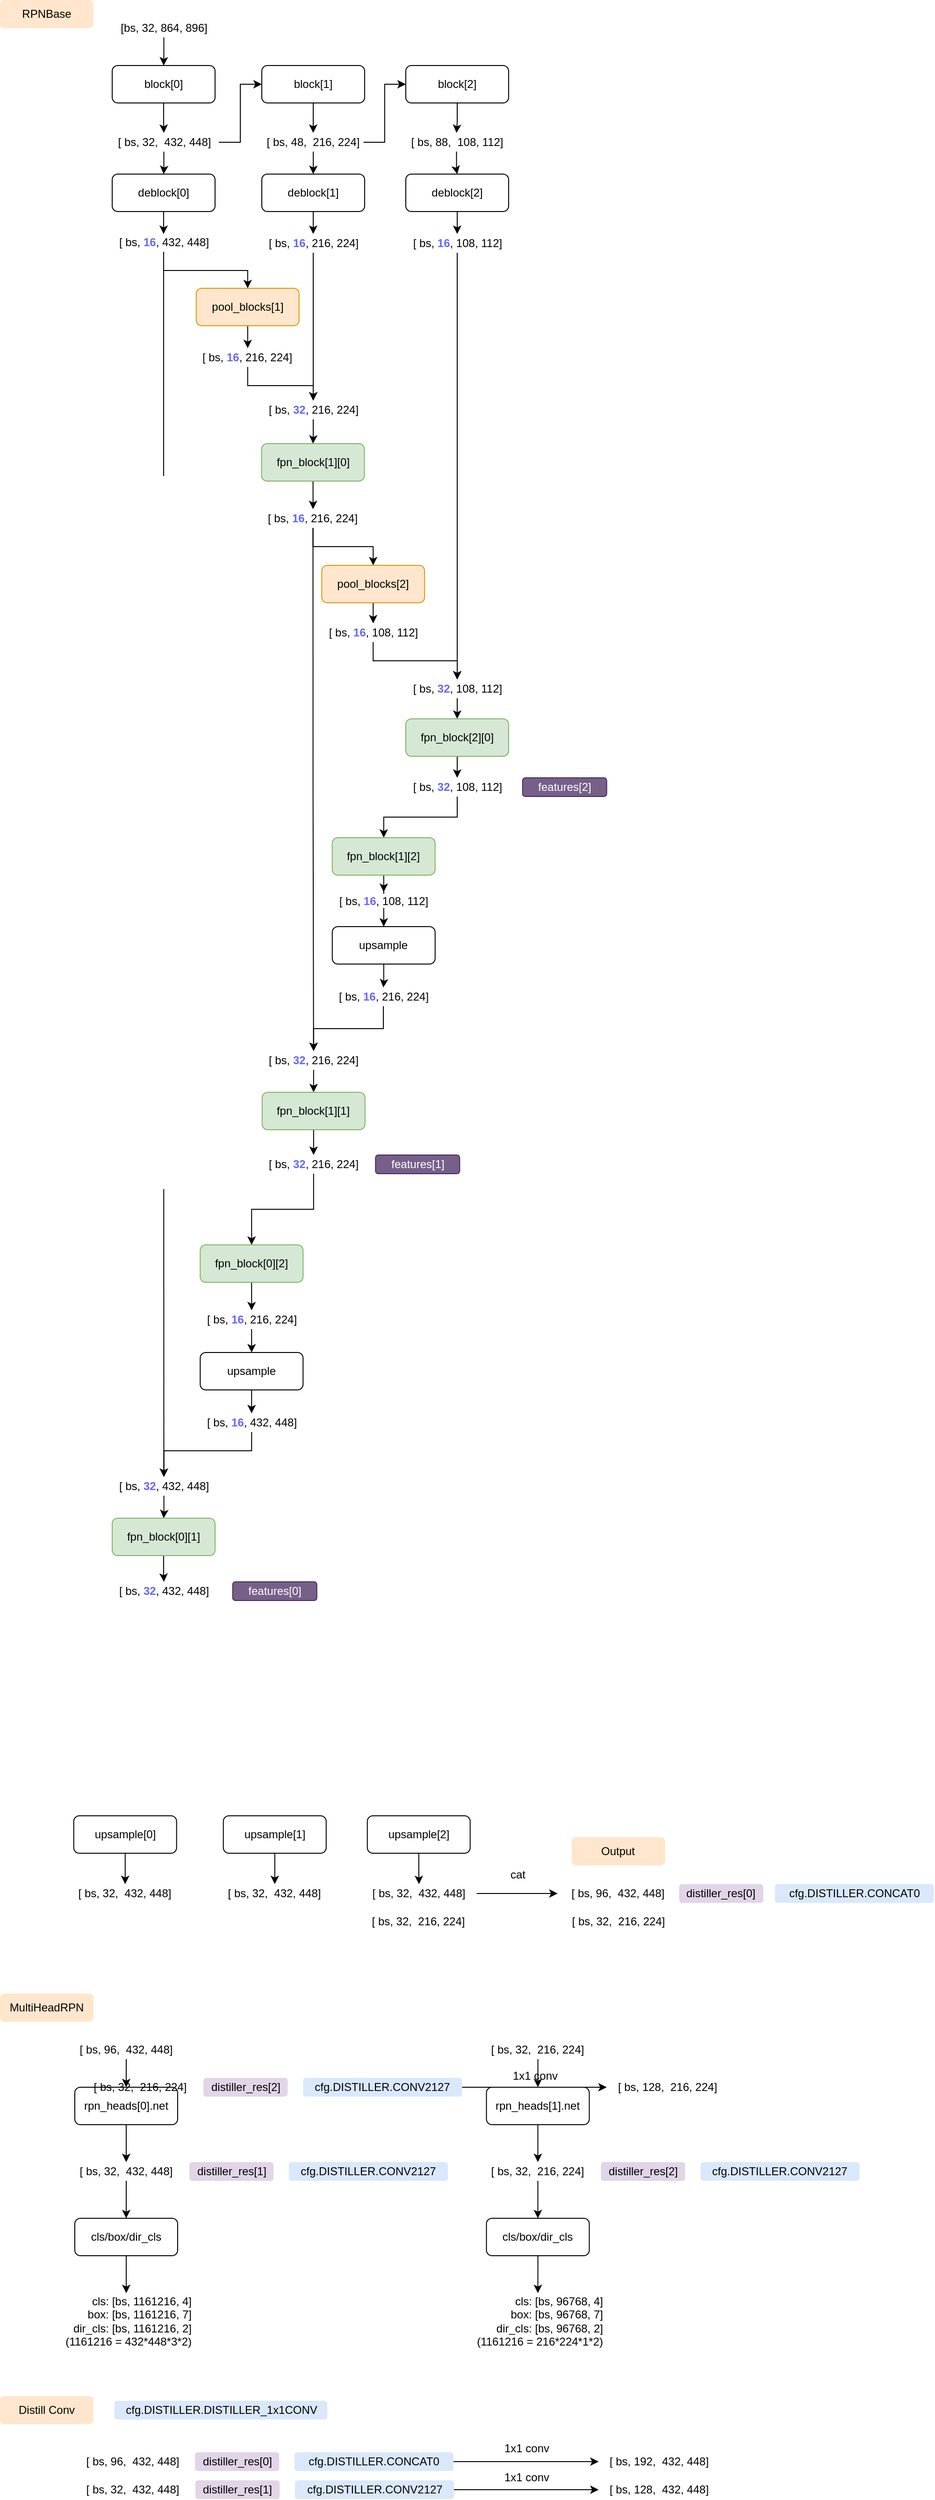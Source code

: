 <mxfile version="14.8.0" type="github">
  <diagram id="KPbSdK8hrhy4o_54Y12F" name="Page-1">
    <mxGraphModel dx="1357" dy="777" grid="1" gridSize="10" guides="1" tooltips="1" connect="1" arrows="1" fold="1" page="1" pageScale="1" pageWidth="2500" pageHeight="3200" math="0" shadow="0">
      <root>
        <mxCell id="0" />
        <mxCell id="1" parent="0" />
        <mxCell id="MGecMGWnMkol5uJ0eFOr-1" style="edgeStyle=orthogonalEdgeStyle;rounded=0;orthogonalLoop=1;jettySize=auto;html=1;entryX=0.5;entryY=0;entryDx=0;entryDy=0;" edge="1" parent="1" source="MGecMGWnMkol5uJ0eFOr-2" target="MGecMGWnMkol5uJ0eFOr-8">
          <mxGeometry relative="1" as="geometry" />
        </mxCell>
        <mxCell id="MGecMGWnMkol5uJ0eFOr-2" value="block[0]" style="rounded=1;whiteSpace=wrap;html=1;" vertex="1" parent="1">
          <mxGeometry x="160" y="140" width="110" height="40" as="geometry" />
        </mxCell>
        <mxCell id="MGecMGWnMkol5uJ0eFOr-3" style="edgeStyle=orthogonalEdgeStyle;rounded=0;orthogonalLoop=1;jettySize=auto;html=1;entryX=0.5;entryY=0;entryDx=0;entryDy=0;" edge="1" parent="1" source="MGecMGWnMkol5uJ0eFOr-4" target="MGecMGWnMkol5uJ0eFOr-10">
          <mxGeometry relative="1" as="geometry" />
        </mxCell>
        <mxCell id="MGecMGWnMkol5uJ0eFOr-4" value="block[1]" style="rounded=1;whiteSpace=wrap;html=1;" vertex="1" parent="1">
          <mxGeometry x="320" y="140" width="110" height="40" as="geometry" />
        </mxCell>
        <mxCell id="MGecMGWnMkol5uJ0eFOr-5" style="edgeStyle=orthogonalEdgeStyle;rounded=0;orthogonalLoop=1;jettySize=auto;html=1;entryX=0.5;entryY=0;entryDx=0;entryDy=0;" edge="1" parent="1" source="MGecMGWnMkol5uJ0eFOr-6" target="MGecMGWnMkol5uJ0eFOr-12">
          <mxGeometry relative="1" as="geometry" />
        </mxCell>
        <mxCell id="MGecMGWnMkol5uJ0eFOr-6" value="block[2]" style="rounded=1;whiteSpace=wrap;html=1;" vertex="1" parent="1">
          <mxGeometry x="474" y="140" width="110" height="40" as="geometry" />
        </mxCell>
        <mxCell id="MGecMGWnMkol5uJ0eFOr-7" style="edgeStyle=orthogonalEdgeStyle;rounded=0;orthogonalLoop=1;jettySize=auto;html=1;entryX=0.5;entryY=0;entryDx=0;entryDy=0;" edge="1" parent="1" source="MGecMGWnMkol5uJ0eFOr-8" target="MGecMGWnMkol5uJ0eFOr-14">
          <mxGeometry relative="1" as="geometry" />
        </mxCell>
        <mxCell id="MGecMGWnMkol5uJ0eFOr-87" style="edgeStyle=orthogonalEdgeStyle;rounded=0;orthogonalLoop=1;jettySize=auto;html=1;entryX=0;entryY=0.5;entryDx=0;entryDy=0;" edge="1" parent="1" source="MGecMGWnMkol5uJ0eFOr-8" target="MGecMGWnMkol5uJ0eFOr-4">
          <mxGeometry relative="1" as="geometry" />
        </mxCell>
        <mxCell id="MGecMGWnMkol5uJ0eFOr-8" value="[ bs, 32,&amp;nbsp; 432, 448]" style="text;html=1;strokeColor=none;fillColor=none;align=center;verticalAlign=middle;whiteSpace=wrap;rounded=0;" vertex="1" parent="1">
          <mxGeometry x="156.5" y="212" width="117.5" height="20" as="geometry" />
        </mxCell>
        <mxCell id="MGecMGWnMkol5uJ0eFOr-9" style="edgeStyle=orthogonalEdgeStyle;rounded=0;orthogonalLoop=1;jettySize=auto;html=1;entryX=0.5;entryY=0;entryDx=0;entryDy=0;" edge="1" parent="1" source="MGecMGWnMkol5uJ0eFOr-10" target="MGecMGWnMkol5uJ0eFOr-16">
          <mxGeometry relative="1" as="geometry" />
        </mxCell>
        <mxCell id="MGecMGWnMkol5uJ0eFOr-88" style="edgeStyle=orthogonalEdgeStyle;rounded=0;orthogonalLoop=1;jettySize=auto;html=1;entryX=0;entryY=0.5;entryDx=0;entryDy=0;" edge="1" parent="1" source="MGecMGWnMkol5uJ0eFOr-10" target="MGecMGWnMkol5uJ0eFOr-6">
          <mxGeometry relative="1" as="geometry" />
        </mxCell>
        <mxCell id="MGecMGWnMkol5uJ0eFOr-10" value="[ bs, 48,&amp;nbsp; 216, 224]" style="text;html=1;strokeColor=none;fillColor=none;align=center;verticalAlign=middle;whiteSpace=wrap;rounded=0;" vertex="1" parent="1">
          <mxGeometry x="321.25" y="212" width="107.5" height="20" as="geometry" />
        </mxCell>
        <mxCell id="MGecMGWnMkol5uJ0eFOr-11" style="edgeStyle=orthogonalEdgeStyle;rounded=0;orthogonalLoop=1;jettySize=auto;html=1;entryX=0.5;entryY=0;entryDx=0;entryDy=0;" edge="1" parent="1" source="MGecMGWnMkol5uJ0eFOr-12" target="MGecMGWnMkol5uJ0eFOr-18">
          <mxGeometry relative="1" as="geometry" />
        </mxCell>
        <mxCell id="MGecMGWnMkol5uJ0eFOr-12" value="[ bs, 88,&amp;nbsp; 108, 112]" style="text;html=1;strokeColor=none;fillColor=none;align=center;verticalAlign=middle;whiteSpace=wrap;rounded=0;" vertex="1" parent="1">
          <mxGeometry x="472.5" y="212" width="111.5" height="20" as="geometry" />
        </mxCell>
        <mxCell id="MGecMGWnMkol5uJ0eFOr-13" style="edgeStyle=orthogonalEdgeStyle;rounded=0;orthogonalLoop=1;jettySize=auto;html=1;entryX=0.5;entryY=0;entryDx=0;entryDy=0;" edge="1" parent="1" source="MGecMGWnMkol5uJ0eFOr-14">
          <mxGeometry relative="1" as="geometry">
            <mxPoint x="215" y="320" as="targetPoint" />
          </mxGeometry>
        </mxCell>
        <mxCell id="MGecMGWnMkol5uJ0eFOr-14" value="deblock[0]" style="rounded=1;whiteSpace=wrap;html=1;" vertex="1" parent="1">
          <mxGeometry x="160" y="256" width="110" height="40" as="geometry" />
        </mxCell>
        <mxCell id="MGecMGWnMkol5uJ0eFOr-15" style="edgeStyle=orthogonalEdgeStyle;rounded=0;orthogonalLoop=1;jettySize=auto;html=1;" edge="1" parent="1" source="MGecMGWnMkol5uJ0eFOr-16" target="MGecMGWnMkol5uJ0eFOr-22">
          <mxGeometry relative="1" as="geometry" />
        </mxCell>
        <mxCell id="MGecMGWnMkol5uJ0eFOr-16" value="deblock[1]" style="rounded=1;whiteSpace=wrap;html=1;" vertex="1" parent="1">
          <mxGeometry x="320" y="256" width="110" height="40" as="geometry" />
        </mxCell>
        <mxCell id="MGecMGWnMkol5uJ0eFOr-17" style="edgeStyle=orthogonalEdgeStyle;rounded=0;orthogonalLoop=1;jettySize=auto;html=1;entryX=0.5;entryY=0;entryDx=0;entryDy=0;" edge="1" parent="1" source="MGecMGWnMkol5uJ0eFOr-18" target="MGecMGWnMkol5uJ0eFOr-24">
          <mxGeometry relative="1" as="geometry" />
        </mxCell>
        <mxCell id="MGecMGWnMkol5uJ0eFOr-18" value="deblock[2]" style="rounded=1;whiteSpace=wrap;html=1;" vertex="1" parent="1">
          <mxGeometry x="474" y="256" width="110" height="40" as="geometry" />
        </mxCell>
        <mxCell id="MGecMGWnMkol5uJ0eFOr-105" style="edgeStyle=orthogonalEdgeStyle;rounded=0;orthogonalLoop=1;jettySize=auto;html=1;entryX=0.5;entryY=0;entryDx=0;entryDy=0;" edge="1" parent="1" source="MGecMGWnMkol5uJ0eFOr-20" target="MGecMGWnMkol5uJ0eFOr-90">
          <mxGeometry relative="1" as="geometry" />
        </mxCell>
        <mxCell id="MGecMGWnMkol5uJ0eFOr-142" style="edgeStyle=orthogonalEdgeStyle;rounded=0;orthogonalLoop=1;jettySize=auto;html=1;entryX=0.5;entryY=0;entryDx=0;entryDy=0;" edge="1" parent="1" source="MGecMGWnMkol5uJ0eFOr-20" target="MGecMGWnMkol5uJ0eFOr-141">
          <mxGeometry relative="1" as="geometry" />
        </mxCell>
        <mxCell id="MGecMGWnMkol5uJ0eFOr-20" value="[ bs, &lt;font color=&quot;#6666ff&quot;&gt;&lt;b&gt;16&lt;/b&gt;&lt;/font&gt;, 432, 448]" style="text;html=1;strokeColor=none;fillColor=none;align=center;verticalAlign=middle;whiteSpace=wrap;rounded=0;" vertex="1" parent="1">
          <mxGeometry x="122.5" y="319" width="185" height="20" as="geometry" />
        </mxCell>
        <mxCell id="MGecMGWnMkol5uJ0eFOr-98" style="edgeStyle=orthogonalEdgeStyle;rounded=0;orthogonalLoop=1;jettySize=auto;html=1;entryX=0.5;entryY=0;entryDx=0;entryDy=0;" edge="1" parent="1" source="MGecMGWnMkol5uJ0eFOr-22" target="MGecMGWnMkol5uJ0eFOr-94">
          <mxGeometry relative="1" as="geometry" />
        </mxCell>
        <mxCell id="MGecMGWnMkol5uJ0eFOr-22" value="[ bs,&amp;nbsp;&lt;font color=&quot;#6666ff&quot;&gt;&lt;b&gt;16&lt;/b&gt;&lt;/font&gt;,&amp;nbsp;216, 224]" style="text;html=1;strokeColor=none;fillColor=none;align=center;verticalAlign=middle;whiteSpace=wrap;rounded=0;" vertex="1" parent="1">
          <mxGeometry x="282.5" y="320" width="185" height="20" as="geometry" />
        </mxCell>
        <mxCell id="MGecMGWnMkol5uJ0eFOr-110" style="edgeStyle=orthogonalEdgeStyle;rounded=0;orthogonalLoop=1;jettySize=auto;html=1;entryX=0.5;entryY=0;entryDx=0;entryDy=0;" edge="1" parent="1" source="MGecMGWnMkol5uJ0eFOr-24" target="MGecMGWnMkol5uJ0eFOr-108">
          <mxGeometry relative="1" as="geometry" />
        </mxCell>
        <mxCell id="MGecMGWnMkol5uJ0eFOr-24" value="[ bs,&amp;nbsp;&lt;b style=&quot;color: rgb(102 , 102 , 255)&quot;&gt;16&lt;/b&gt;, 108, 112]" style="text;html=1;strokeColor=none;fillColor=none;align=center;verticalAlign=middle;whiteSpace=wrap;rounded=0;" vertex="1" parent="1">
          <mxGeometry x="436.5" y="320" width="185" height="20" as="geometry" />
        </mxCell>
        <mxCell id="MGecMGWnMkol5uJ0eFOr-25" style="edgeStyle=orthogonalEdgeStyle;rounded=0;orthogonalLoop=1;jettySize=auto;html=1;entryX=0.5;entryY=0;entryDx=0;entryDy=0;" edge="1" parent="1" source="MGecMGWnMkol5uJ0eFOr-26" target="MGecMGWnMkol5uJ0eFOr-27">
          <mxGeometry relative="1" as="geometry" />
        </mxCell>
        <mxCell id="MGecMGWnMkol5uJ0eFOr-26" value="upsample[0]" style="rounded=1;whiteSpace=wrap;html=1;" vertex="1" parent="1">
          <mxGeometry x="118.87" y="2010" width="110" height="40" as="geometry" />
        </mxCell>
        <mxCell id="MGecMGWnMkol5uJ0eFOr-27" value="[ bs, 32,&amp;nbsp; 432, 448]" style="text;html=1;strokeColor=none;fillColor=none;align=center;verticalAlign=middle;whiteSpace=wrap;rounded=0;" vertex="1" parent="1">
          <mxGeometry x="81.37" y="2083" width="185" height="20" as="geometry" />
        </mxCell>
        <mxCell id="MGecMGWnMkol5uJ0eFOr-28" style="edgeStyle=orthogonalEdgeStyle;rounded=0;orthogonalLoop=1;jettySize=auto;html=1;entryX=0.5;entryY=0;entryDx=0;entryDy=0;" edge="1" parent="1" source="MGecMGWnMkol5uJ0eFOr-29" target="MGecMGWnMkol5uJ0eFOr-32">
          <mxGeometry relative="1" as="geometry" />
        </mxCell>
        <mxCell id="MGecMGWnMkol5uJ0eFOr-29" value="upsample[1]" style="rounded=1;whiteSpace=wrap;html=1;" vertex="1" parent="1">
          <mxGeometry x="278.87" y="2010" width="110" height="40" as="geometry" />
        </mxCell>
        <mxCell id="MGecMGWnMkol5uJ0eFOr-30" style="edgeStyle=orthogonalEdgeStyle;rounded=0;orthogonalLoop=1;jettySize=auto;html=1;entryX=0.5;entryY=0;entryDx=0;entryDy=0;" edge="1" parent="1" source="MGecMGWnMkol5uJ0eFOr-31" target="MGecMGWnMkol5uJ0eFOr-34">
          <mxGeometry relative="1" as="geometry" />
        </mxCell>
        <mxCell id="MGecMGWnMkol5uJ0eFOr-31" value="upsample[2]" style="rounded=1;whiteSpace=wrap;html=1;" vertex="1" parent="1">
          <mxGeometry x="432.87" y="2010" width="110" height="40" as="geometry" />
        </mxCell>
        <mxCell id="MGecMGWnMkol5uJ0eFOr-32" value="[ bs, 32,&amp;nbsp; 432, 448]" style="text;html=1;strokeColor=none;fillColor=none;align=center;verticalAlign=middle;whiteSpace=wrap;rounded=0;" vertex="1" parent="1">
          <mxGeometry x="241.37" y="2083" width="185" height="20" as="geometry" />
        </mxCell>
        <mxCell id="MGecMGWnMkol5uJ0eFOr-33" style="edgeStyle=orthogonalEdgeStyle;rounded=0;orthogonalLoop=1;jettySize=auto;html=1;" edge="1" parent="1" source="MGecMGWnMkol5uJ0eFOr-34" target="MGecMGWnMkol5uJ0eFOr-36">
          <mxGeometry relative="1" as="geometry" />
        </mxCell>
        <mxCell id="MGecMGWnMkol5uJ0eFOr-34" value="[ bs, 32,&amp;nbsp; 432, 448]" style="text;html=1;strokeColor=none;fillColor=none;align=center;verticalAlign=middle;whiteSpace=wrap;rounded=0;" vertex="1" parent="1">
          <mxGeometry x="426.37" y="2083" width="123.5" height="20" as="geometry" />
        </mxCell>
        <mxCell id="MGecMGWnMkol5uJ0eFOr-35" value="[ bs, 32,&amp;nbsp; 216, 224]" style="text;html=1;strokeColor=none;fillColor=none;align=center;verticalAlign=middle;whiteSpace=wrap;rounded=0;" vertex="1" parent="1">
          <mxGeometry x="395.37" y="2113" width="185" height="20" as="geometry" />
        </mxCell>
        <mxCell id="MGecMGWnMkol5uJ0eFOr-36" value="[ bs, 96,&amp;nbsp; 432, 448]" style="text;html=1;strokeColor=none;fillColor=none;align=center;verticalAlign=middle;whiteSpace=wrap;rounded=0;" vertex="1" parent="1">
          <mxGeometry x="636.37" y="2083" width="130" height="20" as="geometry" />
        </mxCell>
        <mxCell id="MGecMGWnMkol5uJ0eFOr-37" value="[ bs, 32,&amp;nbsp; 216, 224]" style="text;html=1;strokeColor=none;fillColor=none;align=center;verticalAlign=middle;whiteSpace=wrap;rounded=0;" vertex="1" parent="1">
          <mxGeometry x="608.87" y="2113" width="185" height="20" as="geometry" />
        </mxCell>
        <mxCell id="MGecMGWnMkol5uJ0eFOr-38" value="cat" style="text;html=1;strokeColor=none;fillColor=none;align=center;verticalAlign=middle;whiteSpace=wrap;rounded=0;" vertex="1" parent="1">
          <mxGeometry x="558.87" y="2063" width="70" height="20" as="geometry" />
        </mxCell>
        <mxCell id="MGecMGWnMkol5uJ0eFOr-39" value="RPNBase" style="rounded=1;whiteSpace=wrap;html=1;fillColor=#ffe6cc;strokeColor=none;" vertex="1" parent="1">
          <mxGeometry x="40" y="70" width="100" height="30" as="geometry" />
        </mxCell>
        <mxCell id="MGecMGWnMkol5uJ0eFOr-40" value="Output" style="rounded=1;whiteSpace=wrap;html=1;fillColor=#ffe6cc;strokeColor=none;" vertex="1" parent="1">
          <mxGeometry x="651.37" y="2033" width="100" height="30" as="geometry" />
        </mxCell>
        <mxCell id="MGecMGWnMkol5uJ0eFOr-41" value="distiller_res[0]" style="rounded=1;whiteSpace=wrap;html=1;fillColor=#e1d5e7;strokeColor=none;" vertex="1" parent="1">
          <mxGeometry x="766.37" y="2083" width="90" height="20" as="geometry" />
        </mxCell>
        <mxCell id="MGecMGWnMkol5uJ0eFOr-42" value="MultiHeadRPN" style="rounded=1;whiteSpace=wrap;html=1;fillColor=#ffe6cc;strokeColor=none;" vertex="1" parent="1">
          <mxGeometry x="40.0" y="2200" width="100" height="30" as="geometry" />
        </mxCell>
        <mxCell id="MGecMGWnMkol5uJ0eFOr-43" value="cfg.DISTILLER.CONCAT0" style="rounded=1;whiteSpace=wrap;html=1;fillColor=#dae8fc;strokeColor=none;" vertex="1" parent="1">
          <mxGeometry x="868.87" y="2083" width="170" height="20" as="geometry" />
        </mxCell>
        <mxCell id="MGecMGWnMkol5uJ0eFOr-44" style="edgeStyle=orthogonalEdgeStyle;rounded=0;orthogonalLoop=1;jettySize=auto;html=1;entryX=0.5;entryY=0;entryDx=0;entryDy=0;" edge="1" parent="1" source="MGecMGWnMkol5uJ0eFOr-45" target="MGecMGWnMkol5uJ0eFOr-49">
          <mxGeometry relative="1" as="geometry" />
        </mxCell>
        <mxCell id="MGecMGWnMkol5uJ0eFOr-45" value="rpn_heads[0].net" style="rounded=1;whiteSpace=wrap;html=1;" vertex="1" parent="1">
          <mxGeometry x="120" y="2300" width="110" height="40" as="geometry" />
        </mxCell>
        <mxCell id="MGecMGWnMkol5uJ0eFOr-46" style="edgeStyle=orthogonalEdgeStyle;rounded=0;orthogonalLoop=1;jettySize=auto;html=1;entryX=0.5;entryY=0;entryDx=0;entryDy=0;" edge="1" parent="1" source="MGecMGWnMkol5uJ0eFOr-47" target="MGecMGWnMkol5uJ0eFOr-45">
          <mxGeometry relative="1" as="geometry" />
        </mxCell>
        <mxCell id="MGecMGWnMkol5uJ0eFOr-47" value="[ bs, 96,&amp;nbsp; 432, 448]" style="text;html=1;strokeColor=none;fillColor=none;align=center;verticalAlign=middle;whiteSpace=wrap;rounded=0;" vertex="1" parent="1">
          <mxGeometry x="110" y="2250" width="130" height="20" as="geometry" />
        </mxCell>
        <mxCell id="MGecMGWnMkol5uJ0eFOr-48" style="edgeStyle=orthogonalEdgeStyle;rounded=0;orthogonalLoop=1;jettySize=auto;html=1;" edge="1" parent="1" source="MGecMGWnMkol5uJ0eFOr-49" target="MGecMGWnMkol5uJ0eFOr-51">
          <mxGeometry relative="1" as="geometry" />
        </mxCell>
        <mxCell id="MGecMGWnMkol5uJ0eFOr-49" value="[ bs, 32,&amp;nbsp; 432, 448]" style="text;html=1;strokeColor=none;fillColor=none;align=center;verticalAlign=middle;whiteSpace=wrap;rounded=0;" vertex="1" parent="1">
          <mxGeometry x="110" y="2380" width="130" height="20" as="geometry" />
        </mxCell>
        <mxCell id="MGecMGWnMkol5uJ0eFOr-50" style="edgeStyle=orthogonalEdgeStyle;rounded=0;orthogonalLoop=1;jettySize=auto;html=1;" edge="1" parent="1" source="MGecMGWnMkol5uJ0eFOr-51" target="MGecMGWnMkol5uJ0eFOr-52">
          <mxGeometry relative="1" as="geometry" />
        </mxCell>
        <mxCell id="MGecMGWnMkol5uJ0eFOr-51" value="cls/box/dir_cls" style="rounded=1;whiteSpace=wrap;html=1;" vertex="1" parent="1">
          <mxGeometry x="120" y="2440" width="110" height="40" as="geometry" />
        </mxCell>
        <mxCell id="MGecMGWnMkol5uJ0eFOr-52" value="cls: [bs, 1161216, 4]&lt;br&gt;box: [bs, 1161216, 7]&lt;br&gt;dir_cls: [bs, 1161216, 2]&lt;br&gt;(1161216 = 432*448*3*2)" style="text;html=1;strokeColor=none;fillColor=none;align=right;verticalAlign=middle;whiteSpace=wrap;rounded=0;" vertex="1" parent="1">
          <mxGeometry x="103.75" y="2520" width="142.5" height="60" as="geometry" />
        </mxCell>
        <mxCell id="MGecMGWnMkol5uJ0eFOr-53" value="distiller_res[1]" style="rounded=1;whiteSpace=wrap;html=1;fillColor=#e1d5e7;strokeColor=none;" vertex="1" parent="1">
          <mxGeometry x="242.5" y="2380" width="90" height="20" as="geometry" />
        </mxCell>
        <mxCell id="MGecMGWnMkol5uJ0eFOr-54" value="cfg.DISTILLER.CONV2127" style="rounded=1;whiteSpace=wrap;html=1;fillColor=#dae8fc;strokeColor=none;" vertex="1" parent="1">
          <mxGeometry x="349" y="2380" width="170" height="20" as="geometry" />
        </mxCell>
        <mxCell id="MGecMGWnMkol5uJ0eFOr-55" style="edgeStyle=orthogonalEdgeStyle;rounded=0;orthogonalLoop=1;jettySize=auto;html=1;entryX=0.5;entryY=0;entryDx=0;entryDy=0;" edge="1" parent="1" source="MGecMGWnMkol5uJ0eFOr-56" target="MGecMGWnMkol5uJ0eFOr-60">
          <mxGeometry relative="1" as="geometry" />
        </mxCell>
        <mxCell id="MGecMGWnMkol5uJ0eFOr-56" value="rpn_heads[1].net" style="rounded=1;whiteSpace=wrap;html=1;" vertex="1" parent="1">
          <mxGeometry x="560.25" y="2300" width="110" height="40" as="geometry" />
        </mxCell>
        <mxCell id="MGecMGWnMkol5uJ0eFOr-57" style="edgeStyle=orthogonalEdgeStyle;rounded=0;orthogonalLoop=1;jettySize=auto;html=1;entryX=0.5;entryY=0;entryDx=0;entryDy=0;" edge="1" parent="1" source="MGecMGWnMkol5uJ0eFOr-58" target="MGecMGWnMkol5uJ0eFOr-56">
          <mxGeometry relative="1" as="geometry" />
        </mxCell>
        <mxCell id="MGecMGWnMkol5uJ0eFOr-58" value="[ bs, 32,&amp;nbsp; 216, 224]" style="text;html=1;strokeColor=none;fillColor=none;align=center;verticalAlign=middle;whiteSpace=wrap;rounded=0;" vertex="1" parent="1">
          <mxGeometry x="550.25" y="2250" width="130" height="20" as="geometry" />
        </mxCell>
        <mxCell id="MGecMGWnMkol5uJ0eFOr-59" style="edgeStyle=orthogonalEdgeStyle;rounded=0;orthogonalLoop=1;jettySize=auto;html=1;" edge="1" parent="1" source="MGecMGWnMkol5uJ0eFOr-60" target="MGecMGWnMkol5uJ0eFOr-62">
          <mxGeometry relative="1" as="geometry" />
        </mxCell>
        <mxCell id="MGecMGWnMkol5uJ0eFOr-60" value="[ bs, 32,&amp;nbsp; 216, 224]" style="text;html=1;strokeColor=none;fillColor=none;align=center;verticalAlign=middle;whiteSpace=wrap;rounded=0;" vertex="1" parent="1">
          <mxGeometry x="550.25" y="2380" width="130" height="20" as="geometry" />
        </mxCell>
        <mxCell id="MGecMGWnMkol5uJ0eFOr-61" style="edgeStyle=orthogonalEdgeStyle;rounded=0;orthogonalLoop=1;jettySize=auto;html=1;" edge="1" parent="1" source="MGecMGWnMkol5uJ0eFOr-62" target="MGecMGWnMkol5uJ0eFOr-63">
          <mxGeometry relative="1" as="geometry" />
        </mxCell>
        <mxCell id="MGecMGWnMkol5uJ0eFOr-62" value="cls/box/dir_cls" style="rounded=1;whiteSpace=wrap;html=1;" vertex="1" parent="1">
          <mxGeometry x="560.25" y="2440" width="110" height="40" as="geometry" />
        </mxCell>
        <mxCell id="MGecMGWnMkol5uJ0eFOr-63" value="cls: [bs, 96768, 4]&lt;br&gt;box: [bs, 96768, 7]&lt;br&gt;dir_cls: [bs, 96768, 2]&lt;br&gt;(1161216 = 216*224*1*2)" style="text;html=1;strokeColor=none;fillColor=none;align=right;verticalAlign=middle;whiteSpace=wrap;rounded=0;" vertex="1" parent="1">
          <mxGeometry x="544" y="2520" width="142.5" height="60" as="geometry" />
        </mxCell>
        <mxCell id="MGecMGWnMkol5uJ0eFOr-64" value="distiller_res[2]" style="rounded=1;whiteSpace=wrap;html=1;fillColor=#e1d5e7;strokeColor=none;" vertex="1" parent="1">
          <mxGeometry x="682.75" y="2380" width="90" height="20" as="geometry" />
        </mxCell>
        <mxCell id="MGecMGWnMkol5uJ0eFOr-65" value="cfg.DISTILLER.CONV2127" style="rounded=1;whiteSpace=wrap;html=1;fillColor=#dae8fc;strokeColor=none;" vertex="1" parent="1">
          <mxGeometry x="789.25" y="2380" width="170" height="20" as="geometry" />
        </mxCell>
        <mxCell id="MGecMGWnMkol5uJ0eFOr-66" value="Distill Conv" style="rounded=1;whiteSpace=wrap;html=1;fillColor=#ffe6cc;strokeColor=none;" vertex="1" parent="1">
          <mxGeometry x="40.0" y="2630" width="100" height="30" as="geometry" />
        </mxCell>
        <mxCell id="MGecMGWnMkol5uJ0eFOr-67" value="[ bs, 96,&amp;nbsp; 432, 448]" style="text;html=1;strokeColor=none;fillColor=none;align=center;verticalAlign=middle;whiteSpace=wrap;rounded=0;" vertex="1" parent="1">
          <mxGeometry x="116.5" y="2690" width="130" height="20" as="geometry" />
        </mxCell>
        <mxCell id="MGecMGWnMkol5uJ0eFOr-68" value="distiller_res[0]" style="rounded=1;whiteSpace=wrap;html=1;fillColor=#e1d5e7;strokeColor=none;" vertex="1" parent="1">
          <mxGeometry x="248.5" y="2690" width="90" height="20" as="geometry" />
        </mxCell>
        <mxCell id="MGecMGWnMkol5uJ0eFOr-69" style="edgeStyle=orthogonalEdgeStyle;rounded=0;orthogonalLoop=1;jettySize=auto;html=1;" edge="1" parent="1" source="MGecMGWnMkol5uJ0eFOr-70" target="MGecMGWnMkol5uJ0eFOr-80">
          <mxGeometry relative="1" as="geometry" />
        </mxCell>
        <mxCell id="MGecMGWnMkol5uJ0eFOr-70" value="cfg.DISTILLER.CONCAT0" style="rounded=1;whiteSpace=wrap;html=1;fillColor=#dae8fc;strokeColor=none;" vertex="1" parent="1">
          <mxGeometry x="355" y="2690" width="170" height="20" as="geometry" />
        </mxCell>
        <mxCell id="MGecMGWnMkol5uJ0eFOr-71" value="[ bs, 32,&amp;nbsp; 432, 448]" style="text;html=1;strokeColor=none;fillColor=none;align=center;verticalAlign=middle;whiteSpace=wrap;rounded=0;" vertex="1" parent="1">
          <mxGeometry x="116.5" y="2720" width="130" height="20" as="geometry" />
        </mxCell>
        <mxCell id="MGecMGWnMkol5uJ0eFOr-72" value="distiller_res[1]" style="rounded=1;whiteSpace=wrap;html=1;fillColor=#e1d5e7;strokeColor=none;" vertex="1" parent="1">
          <mxGeometry x="249" y="2720" width="90" height="20" as="geometry" />
        </mxCell>
        <mxCell id="MGecMGWnMkol5uJ0eFOr-73" style="edgeStyle=orthogonalEdgeStyle;rounded=0;orthogonalLoop=1;jettySize=auto;html=1;entryX=0;entryY=0.5;entryDx=0;entryDy=0;" edge="1" parent="1" source="MGecMGWnMkol5uJ0eFOr-74" target="MGecMGWnMkol5uJ0eFOr-81">
          <mxGeometry relative="1" as="geometry" />
        </mxCell>
        <mxCell id="MGecMGWnMkol5uJ0eFOr-74" value="cfg.DISTILLER.CONV2127" style="rounded=1;whiteSpace=wrap;html=1;fillColor=#dae8fc;strokeColor=none;" vertex="1" parent="1">
          <mxGeometry x="355.5" y="2720" width="170" height="20" as="geometry" />
        </mxCell>
        <mxCell id="MGecMGWnMkol5uJ0eFOr-75" value="[ bs, 32,&amp;nbsp; 216, 224]" style="text;html=1;strokeColor=none;fillColor=none;align=center;verticalAlign=middle;whiteSpace=wrap;rounded=0;" vertex="1" parent="1">
          <mxGeometry x="125.13" y="2290" width="130" height="20" as="geometry" />
        </mxCell>
        <mxCell id="MGecMGWnMkol5uJ0eFOr-76" value="distiller_res[2]" style="rounded=1;whiteSpace=wrap;html=1;fillColor=#e1d5e7;strokeColor=none;" vertex="1" parent="1">
          <mxGeometry x="257.63" y="2290" width="90" height="20" as="geometry" />
        </mxCell>
        <mxCell id="MGecMGWnMkol5uJ0eFOr-77" style="edgeStyle=orthogonalEdgeStyle;rounded=0;orthogonalLoop=1;jettySize=auto;html=1;" edge="1" parent="1" source="MGecMGWnMkol5uJ0eFOr-78" target="MGecMGWnMkol5uJ0eFOr-82">
          <mxGeometry relative="1" as="geometry" />
        </mxCell>
        <mxCell id="MGecMGWnMkol5uJ0eFOr-78" value="cfg.DISTILLER.CONV2127" style="rounded=1;whiteSpace=wrap;html=1;fillColor=#dae8fc;strokeColor=none;" vertex="1" parent="1">
          <mxGeometry x="364.13" y="2290" width="170" height="20" as="geometry" />
        </mxCell>
        <mxCell id="MGecMGWnMkol5uJ0eFOr-79" value="cfg.DISTILLER.DISTILLER_1x1CONV" style="rounded=1;whiteSpace=wrap;html=1;fillColor=#dae8fc;strokeColor=none;" vertex="1" parent="1">
          <mxGeometry x="162.5" y="2635" width="227.5" height="20" as="geometry" />
        </mxCell>
        <mxCell id="MGecMGWnMkol5uJ0eFOr-80" value="[ bs, 192,&amp;nbsp; 432, 448]" style="text;html=1;strokeColor=none;fillColor=none;align=center;verticalAlign=middle;whiteSpace=wrap;rounded=0;" vertex="1" parent="1">
          <mxGeometry x="680.25" y="2690" width="130" height="20" as="geometry" />
        </mxCell>
        <mxCell id="MGecMGWnMkol5uJ0eFOr-81" value="[ bs, 128,&amp;nbsp; 432, 448]" style="text;html=1;strokeColor=none;fillColor=none;align=center;verticalAlign=middle;whiteSpace=wrap;rounded=0;" vertex="1" parent="1">
          <mxGeometry x="680.25" y="2720" width="130" height="20" as="geometry" />
        </mxCell>
        <mxCell id="MGecMGWnMkol5uJ0eFOr-82" value="[ bs, 128,&amp;nbsp; 216, 224]" style="text;html=1;strokeColor=none;fillColor=none;align=center;verticalAlign=middle;whiteSpace=wrap;rounded=0;" vertex="1" parent="1">
          <mxGeometry x="688.88" y="2290" width="130" height="20" as="geometry" />
        </mxCell>
        <mxCell id="MGecMGWnMkol5uJ0eFOr-83" value="1x1 conv" style="text;html=1;align=center;verticalAlign=middle;resizable=0;points=[];autosize=1;" vertex="1" parent="1">
          <mxGeometry x="573" y="2676" width="60" height="20" as="geometry" />
        </mxCell>
        <mxCell id="MGecMGWnMkol5uJ0eFOr-84" value="1x1 conv" style="text;html=1;align=center;verticalAlign=middle;resizable=0;points=[];autosize=1;" vertex="1" parent="1">
          <mxGeometry x="573" y="2707" width="60" height="20" as="geometry" />
        </mxCell>
        <mxCell id="MGecMGWnMkol5uJ0eFOr-85" value="1x1 conv" style="text;html=1;align=center;verticalAlign=middle;resizable=0;points=[];autosize=1;" vertex="1" parent="1">
          <mxGeometry x="582.13" y="2278" width="60" height="20" as="geometry" />
        </mxCell>
        <mxCell id="MGecMGWnMkol5uJ0eFOr-89" style="edgeStyle=orthogonalEdgeStyle;rounded=0;orthogonalLoop=1;jettySize=auto;html=1;" edge="1" parent="1" source="MGecMGWnMkol5uJ0eFOr-86" target="MGecMGWnMkol5uJ0eFOr-2">
          <mxGeometry relative="1" as="geometry" />
        </mxCell>
        <mxCell id="MGecMGWnMkol5uJ0eFOr-86" value="[bs, 32, 864, 896]" style="text;html=1;strokeColor=none;fillColor=none;align=center;verticalAlign=middle;whiteSpace=wrap;rounded=0;" vertex="1" parent="1">
          <mxGeometry x="146.63" y="90" width="137.25" height="20" as="geometry" />
        </mxCell>
        <mxCell id="MGecMGWnMkol5uJ0eFOr-93" style="edgeStyle=orthogonalEdgeStyle;rounded=0;orthogonalLoop=1;jettySize=auto;html=1;" edge="1" parent="1" source="MGecMGWnMkol5uJ0eFOr-90" target="MGecMGWnMkol5uJ0eFOr-92">
          <mxGeometry relative="1" as="geometry" />
        </mxCell>
        <mxCell id="MGecMGWnMkol5uJ0eFOr-90" value="pool_blocks[1]" style="rounded=1;whiteSpace=wrap;html=1;fillColor=#ffe6cc;strokeColor=#d79b00;" vertex="1" parent="1">
          <mxGeometry x="249.88" y="378" width="110" height="40" as="geometry" />
        </mxCell>
        <mxCell id="MGecMGWnMkol5uJ0eFOr-97" style="edgeStyle=orthogonalEdgeStyle;rounded=0;orthogonalLoop=1;jettySize=auto;html=1;entryX=0.5;entryY=0;entryDx=0;entryDy=0;" edge="1" parent="1" source="MGecMGWnMkol5uJ0eFOr-92" target="MGecMGWnMkol5uJ0eFOr-94">
          <mxGeometry relative="1" as="geometry" />
        </mxCell>
        <mxCell id="MGecMGWnMkol5uJ0eFOr-92" value="[ bs, &lt;font color=&quot;#6666ff&quot;&gt;&lt;b&gt;16&lt;/b&gt;&lt;/font&gt;, 216, 224]" style="text;html=1;strokeColor=none;fillColor=none;align=center;verticalAlign=middle;whiteSpace=wrap;rounded=0;" vertex="1" parent="1">
          <mxGeometry x="212.38" y="442" width="185" height="20" as="geometry" />
        </mxCell>
        <mxCell id="MGecMGWnMkol5uJ0eFOr-100" style="edgeStyle=orthogonalEdgeStyle;rounded=0;orthogonalLoop=1;jettySize=auto;html=1;" edge="1" parent="1" source="MGecMGWnMkol5uJ0eFOr-94" target="MGecMGWnMkol5uJ0eFOr-99">
          <mxGeometry relative="1" as="geometry" />
        </mxCell>
        <mxCell id="MGecMGWnMkol5uJ0eFOr-94" value="[ bs, &lt;font color=&quot;#6666ff&quot;&gt;&lt;b&gt;32&lt;/b&gt;&lt;/font&gt;,&amp;nbsp;216, 224]" style="text;html=1;strokeColor=none;fillColor=none;align=center;verticalAlign=middle;whiteSpace=wrap;rounded=0;" vertex="1" parent="1">
          <mxGeometry x="282.5" y="498" width="185" height="20" as="geometry" />
        </mxCell>
        <mxCell id="MGecMGWnMkol5uJ0eFOr-102" style="edgeStyle=orthogonalEdgeStyle;rounded=0;orthogonalLoop=1;jettySize=auto;html=1;" edge="1" parent="1" source="MGecMGWnMkol5uJ0eFOr-99" target="MGecMGWnMkol5uJ0eFOr-101">
          <mxGeometry relative="1" as="geometry" />
        </mxCell>
        <mxCell id="MGecMGWnMkol5uJ0eFOr-99" value="fpn_block[1][0]" style="rounded=1;whiteSpace=wrap;html=1;fillColor=#d5e8d4;strokeColor=#82b366;" vertex="1" parent="1">
          <mxGeometry x="319.75" y="544" width="110" height="40" as="geometry" />
        </mxCell>
        <mxCell id="MGecMGWnMkol5uJ0eFOr-104" style="edgeStyle=orthogonalEdgeStyle;rounded=0;orthogonalLoop=1;jettySize=auto;html=1;entryX=0.5;entryY=0;entryDx=0;entryDy=0;" edge="1" parent="1" source="MGecMGWnMkol5uJ0eFOr-101" target="MGecMGWnMkol5uJ0eFOr-103">
          <mxGeometry relative="1" as="geometry" />
        </mxCell>
        <mxCell id="MGecMGWnMkol5uJ0eFOr-149" style="edgeStyle=orthogonalEdgeStyle;rounded=0;orthogonalLoop=1;jettySize=auto;html=1;entryX=0.5;entryY=0;entryDx=0;entryDy=0;exitX=0.5;exitY=1;exitDx=0;exitDy=0;" edge="1" parent="1" source="MGecMGWnMkol5uJ0eFOr-101" target="MGecMGWnMkol5uJ0eFOr-124">
          <mxGeometry relative="1" as="geometry">
            <Array as="points" />
          </mxGeometry>
        </mxCell>
        <mxCell id="MGecMGWnMkol5uJ0eFOr-101" value="[ bs, &lt;font color=&quot;#6666ff&quot;&gt;&lt;b&gt;16&lt;/b&gt;&lt;/font&gt;,&amp;nbsp;216, 224]" style="text;html=1;strokeColor=none;fillColor=none;align=center;verticalAlign=middle;whiteSpace=wrap;rounded=0;" vertex="1" parent="1">
          <mxGeometry x="282.25" y="614" width="185" height="20" as="geometry" />
        </mxCell>
        <mxCell id="MGecMGWnMkol5uJ0eFOr-107" style="edgeStyle=orthogonalEdgeStyle;rounded=0;orthogonalLoop=1;jettySize=auto;html=1;" edge="1" parent="1" source="MGecMGWnMkol5uJ0eFOr-103" target="MGecMGWnMkol5uJ0eFOr-106">
          <mxGeometry relative="1" as="geometry" />
        </mxCell>
        <mxCell id="MGecMGWnMkol5uJ0eFOr-103" value="pool_blocks[2]" style="rounded=1;whiteSpace=wrap;html=1;fillColor=#ffe6cc;strokeColor=#d79b00;" vertex="1" parent="1">
          <mxGeometry x="384.13" y="674" width="110" height="40" as="geometry" />
        </mxCell>
        <mxCell id="MGecMGWnMkol5uJ0eFOr-109" style="edgeStyle=orthogonalEdgeStyle;rounded=0;orthogonalLoop=1;jettySize=auto;html=1;entryX=0.5;entryY=0;entryDx=0;entryDy=0;" edge="1" parent="1" source="MGecMGWnMkol5uJ0eFOr-106" target="MGecMGWnMkol5uJ0eFOr-108">
          <mxGeometry relative="1" as="geometry" />
        </mxCell>
        <mxCell id="MGecMGWnMkol5uJ0eFOr-106" value="[ bs, &lt;font color=&quot;#6666ff&quot;&gt;&lt;b&gt;16&lt;/b&gt;&lt;/font&gt;, 108, 112]" style="text;html=1;strokeColor=none;fillColor=none;align=center;verticalAlign=middle;whiteSpace=wrap;rounded=0;" vertex="1" parent="1">
          <mxGeometry x="346.63" y="736" width="185" height="20" as="geometry" />
        </mxCell>
        <mxCell id="MGecMGWnMkol5uJ0eFOr-113" style="edgeStyle=orthogonalEdgeStyle;rounded=0;orthogonalLoop=1;jettySize=auto;html=1;" edge="1" parent="1" source="MGecMGWnMkol5uJ0eFOr-108" target="MGecMGWnMkol5uJ0eFOr-112">
          <mxGeometry relative="1" as="geometry" />
        </mxCell>
        <mxCell id="MGecMGWnMkol5uJ0eFOr-108" value="[ bs, &lt;font color=&quot;#6666ff&quot;&gt;&lt;b&gt;32&lt;/b&gt;&lt;/font&gt;, 108, 112]" style="text;html=1;strokeColor=none;fillColor=none;align=center;verticalAlign=middle;whiteSpace=wrap;rounded=0;" vertex="1" parent="1">
          <mxGeometry x="436.5" y="796" width="185" height="20" as="geometry" />
        </mxCell>
        <mxCell id="MGecMGWnMkol5uJ0eFOr-116" style="edgeStyle=orthogonalEdgeStyle;rounded=0;orthogonalLoop=1;jettySize=auto;html=1;" edge="1" parent="1" source="MGecMGWnMkol5uJ0eFOr-111" target="MGecMGWnMkol5uJ0eFOr-115">
          <mxGeometry relative="1" as="geometry" />
        </mxCell>
        <mxCell id="MGecMGWnMkol5uJ0eFOr-111" value="[ bs, &lt;font color=&quot;#6666ff&quot;&gt;&lt;b&gt;32&lt;/b&gt;&lt;/font&gt;, 108, 112]" style="text;html=1;strokeColor=none;fillColor=none;align=center;verticalAlign=middle;whiteSpace=wrap;rounded=0;" vertex="1" parent="1">
          <mxGeometry x="436.5" y="901" width="185" height="20" as="geometry" />
        </mxCell>
        <mxCell id="MGecMGWnMkol5uJ0eFOr-114" style="edgeStyle=orthogonalEdgeStyle;rounded=0;orthogonalLoop=1;jettySize=auto;html=1;" edge="1" parent="1" source="MGecMGWnMkol5uJ0eFOr-112" target="MGecMGWnMkol5uJ0eFOr-111">
          <mxGeometry relative="1" as="geometry" />
        </mxCell>
        <mxCell id="MGecMGWnMkol5uJ0eFOr-112" value="fpn_block[2][0]" style="rounded=1;whiteSpace=wrap;html=1;fillColor=#d5e8d4;strokeColor=#82b366;" vertex="1" parent="1">
          <mxGeometry x="474" y="838" width="110" height="40" as="geometry" />
        </mxCell>
        <mxCell id="MGecMGWnMkol5uJ0eFOr-118" style="edgeStyle=orthogonalEdgeStyle;rounded=0;orthogonalLoop=1;jettySize=auto;html=1;" edge="1" parent="1" source="MGecMGWnMkol5uJ0eFOr-115" target="MGecMGWnMkol5uJ0eFOr-117">
          <mxGeometry relative="1" as="geometry" />
        </mxCell>
        <mxCell id="MGecMGWnMkol5uJ0eFOr-115" value="fpn_block[1][2]" style="rounded=1;whiteSpace=wrap;html=1;fillColor=#d5e8d4;strokeColor=#82b366;" vertex="1" parent="1">
          <mxGeometry x="395.37" y="965" width="110" height="40" as="geometry" />
        </mxCell>
        <mxCell id="MGecMGWnMkol5uJ0eFOr-120" style="edgeStyle=orthogonalEdgeStyle;rounded=0;orthogonalLoop=1;jettySize=auto;html=1;" edge="1" parent="1" source="MGecMGWnMkol5uJ0eFOr-117" target="MGecMGWnMkol5uJ0eFOr-119">
          <mxGeometry relative="1" as="geometry" />
        </mxCell>
        <mxCell id="MGecMGWnMkol5uJ0eFOr-117" value="[ bs, &lt;font color=&quot;#6666ff&quot;&gt;&lt;b&gt;16&lt;/b&gt;&lt;/font&gt;, 108, 112]" style="text;html=1;strokeColor=none;fillColor=none;align=center;verticalAlign=middle;whiteSpace=wrap;rounded=0;" vertex="1" parent="1">
          <mxGeometry x="357.88" y="1023" width="185" height="20" as="geometry" />
        </mxCell>
        <mxCell id="MGecMGWnMkol5uJ0eFOr-122" style="edgeStyle=orthogonalEdgeStyle;rounded=0;orthogonalLoop=1;jettySize=auto;html=1;" edge="1" parent="1" source="MGecMGWnMkol5uJ0eFOr-119" target="MGecMGWnMkol5uJ0eFOr-121">
          <mxGeometry relative="1" as="geometry" />
        </mxCell>
        <mxCell id="MGecMGWnMkol5uJ0eFOr-119" value="upsample" style="rounded=1;whiteSpace=wrap;html=1;" vertex="1" parent="1">
          <mxGeometry x="395.38" y="1060" width="110" height="40" as="geometry" />
        </mxCell>
        <mxCell id="MGecMGWnMkol5uJ0eFOr-126" style="edgeStyle=orthogonalEdgeStyle;rounded=0;orthogonalLoop=1;jettySize=auto;html=1;entryX=0.5;entryY=0;entryDx=0;entryDy=0;" edge="1" parent="1" source="MGecMGWnMkol5uJ0eFOr-121" target="MGecMGWnMkol5uJ0eFOr-124">
          <mxGeometry relative="1" as="geometry">
            <mxPoint x="375.62" y="1195" as="targetPoint" />
          </mxGeometry>
        </mxCell>
        <mxCell id="MGecMGWnMkol5uJ0eFOr-121" value="[ bs, &lt;font color=&quot;#6666ff&quot;&gt;&lt;b&gt;16&lt;/b&gt;&lt;/font&gt;, 216, 224]" style="text;html=1;strokeColor=none;fillColor=none;align=center;verticalAlign=middle;whiteSpace=wrap;rounded=0;" vertex="1" parent="1">
          <mxGeometry x="357.5" y="1125" width="185" height="20" as="geometry" />
        </mxCell>
        <mxCell id="MGecMGWnMkol5uJ0eFOr-123" value="features[2]" style="rounded=1;whiteSpace=wrap;html=1;fillColor=#76608a;strokeColor=#432D57;fontColor=#ffffff;" vertex="1" parent="1">
          <mxGeometry x="598.88" y="901" width="90" height="20" as="geometry" />
        </mxCell>
        <mxCell id="MGecMGWnMkol5uJ0eFOr-129" style="edgeStyle=orthogonalEdgeStyle;rounded=0;orthogonalLoop=1;jettySize=auto;html=1;" edge="1" parent="1" source="MGecMGWnMkol5uJ0eFOr-124" target="MGecMGWnMkol5uJ0eFOr-127">
          <mxGeometry relative="1" as="geometry" />
        </mxCell>
        <mxCell id="MGecMGWnMkol5uJ0eFOr-124" value="[ bs, &lt;font color=&quot;#6666ff&quot;&gt;&lt;b&gt;32&lt;/b&gt;&lt;/font&gt;, 216, 224]" style="text;html=1;strokeColor=none;fillColor=none;align=center;verticalAlign=middle;whiteSpace=wrap;rounded=0;" vertex="1" parent="1">
          <mxGeometry x="282.88" y="1193" width="185" height="20" as="geometry" />
        </mxCell>
        <mxCell id="MGecMGWnMkol5uJ0eFOr-130" style="edgeStyle=orthogonalEdgeStyle;rounded=0;orthogonalLoop=1;jettySize=auto;html=1;entryX=0.5;entryY=0;entryDx=0;entryDy=0;" edge="1" parent="1" source="MGecMGWnMkol5uJ0eFOr-127" target="MGecMGWnMkol5uJ0eFOr-128">
          <mxGeometry relative="1" as="geometry" />
        </mxCell>
        <mxCell id="MGecMGWnMkol5uJ0eFOr-127" value="fpn_block[1][1]" style="rounded=1;whiteSpace=wrap;html=1;fillColor=#d5e8d4;strokeColor=#82b366;" vertex="1" parent="1">
          <mxGeometry x="320.38" y="1237" width="110" height="40" as="geometry" />
        </mxCell>
        <mxCell id="MGecMGWnMkol5uJ0eFOr-133" style="edgeStyle=orthogonalEdgeStyle;rounded=0;orthogonalLoop=1;jettySize=auto;html=1;" edge="1" parent="1" source="MGecMGWnMkol5uJ0eFOr-128" target="MGecMGWnMkol5uJ0eFOr-132">
          <mxGeometry relative="1" as="geometry" />
        </mxCell>
        <mxCell id="MGecMGWnMkol5uJ0eFOr-128" value="[ bs, &lt;font color=&quot;#6666ff&quot;&gt;&lt;b&gt;32&lt;/b&gt;&lt;/font&gt;, 216, 224]" style="text;html=1;strokeColor=none;fillColor=none;align=center;verticalAlign=middle;whiteSpace=wrap;rounded=0;" vertex="1" parent="1">
          <mxGeometry x="282.88" y="1304" width="185" height="20" as="geometry" />
        </mxCell>
        <mxCell id="MGecMGWnMkol5uJ0eFOr-131" value="features[1]" style="rounded=1;whiteSpace=wrap;html=1;fillColor=#76608a;strokeColor=#432D57;fontColor=#ffffff;" vertex="1" parent="1">
          <mxGeometry x="441.63" y="1304" width="90" height="20" as="geometry" />
        </mxCell>
        <mxCell id="MGecMGWnMkol5uJ0eFOr-137" style="edgeStyle=orthogonalEdgeStyle;rounded=0;orthogonalLoop=1;jettySize=auto;html=1;" edge="1" parent="1" source="MGecMGWnMkol5uJ0eFOr-132" target="MGecMGWnMkol5uJ0eFOr-134">
          <mxGeometry relative="1" as="geometry" />
        </mxCell>
        <mxCell id="MGecMGWnMkol5uJ0eFOr-132" value="fpn_block[0][2]" style="rounded=1;whiteSpace=wrap;html=1;fillColor=#d5e8d4;strokeColor=#82b366;" vertex="1" parent="1">
          <mxGeometry x="254.13" y="1400" width="110" height="40" as="geometry" />
        </mxCell>
        <mxCell id="MGecMGWnMkol5uJ0eFOr-138" style="edgeStyle=orthogonalEdgeStyle;rounded=0;orthogonalLoop=1;jettySize=auto;html=1;" edge="1" parent="1" source="MGecMGWnMkol5uJ0eFOr-134" target="MGecMGWnMkol5uJ0eFOr-136">
          <mxGeometry relative="1" as="geometry" />
        </mxCell>
        <mxCell id="MGecMGWnMkol5uJ0eFOr-134" value="[ bs, &lt;font color=&quot;#6666ff&quot;&gt;&lt;b&gt;16&lt;/b&gt;&lt;/font&gt;, 216, 224]" style="text;html=1;strokeColor=none;fillColor=none;align=center;verticalAlign=middle;whiteSpace=wrap;rounded=0;" vertex="1" parent="1">
          <mxGeometry x="216.63" y="1470" width="185" height="20" as="geometry" />
        </mxCell>
        <mxCell id="MGecMGWnMkol5uJ0eFOr-140" style="edgeStyle=orthogonalEdgeStyle;rounded=0;orthogonalLoop=1;jettySize=auto;html=1;" edge="1" parent="1" source="MGecMGWnMkol5uJ0eFOr-136" target="MGecMGWnMkol5uJ0eFOr-139">
          <mxGeometry relative="1" as="geometry" />
        </mxCell>
        <mxCell id="MGecMGWnMkol5uJ0eFOr-136" value="upsample" style="rounded=1;whiteSpace=wrap;html=1;" vertex="1" parent="1">
          <mxGeometry x="254.13" y="1515" width="110" height="40" as="geometry" />
        </mxCell>
        <mxCell id="MGecMGWnMkol5uJ0eFOr-143" style="edgeStyle=orthogonalEdgeStyle;rounded=0;orthogonalLoop=1;jettySize=auto;html=1;entryX=0.5;entryY=0;entryDx=0;entryDy=0;exitX=0.5;exitY=1;exitDx=0;exitDy=0;" edge="1" parent="1" source="MGecMGWnMkol5uJ0eFOr-139" target="MGecMGWnMkol5uJ0eFOr-141">
          <mxGeometry relative="1" as="geometry">
            <Array as="points">
              <mxPoint x="309" y="1620" />
              <mxPoint x="215" y="1620" />
            </Array>
          </mxGeometry>
        </mxCell>
        <mxCell id="MGecMGWnMkol5uJ0eFOr-139" value="[ bs, &lt;font color=&quot;#6666ff&quot;&gt;&lt;b&gt;16&lt;/b&gt;&lt;/font&gt;, 432, 448]" style="text;html=1;strokeColor=none;fillColor=none;align=center;verticalAlign=middle;whiteSpace=wrap;rounded=0;" vertex="1" parent="1">
          <mxGeometry x="216.63" y="1580" width="185" height="20" as="geometry" />
        </mxCell>
        <mxCell id="MGecMGWnMkol5uJ0eFOr-145" style="edgeStyle=orthogonalEdgeStyle;rounded=0;orthogonalLoop=1;jettySize=auto;html=1;" edge="1" parent="1" source="MGecMGWnMkol5uJ0eFOr-141" target="MGecMGWnMkol5uJ0eFOr-144">
          <mxGeometry relative="1" as="geometry" />
        </mxCell>
        <mxCell id="MGecMGWnMkol5uJ0eFOr-141" value="[ bs, &lt;font color=&quot;#6666ff&quot;&gt;&lt;b&gt;32&lt;/b&gt;&lt;/font&gt;, 432, 448]" style="text;html=1;strokeColor=none;fillColor=none;align=center;verticalAlign=middle;whiteSpace=wrap;rounded=0;" vertex="1" parent="1">
          <mxGeometry x="122.76" y="1648" width="185" height="20" as="geometry" />
        </mxCell>
        <mxCell id="MGecMGWnMkol5uJ0eFOr-147" style="edgeStyle=orthogonalEdgeStyle;rounded=0;orthogonalLoop=1;jettySize=auto;html=1;" edge="1" parent="1" source="MGecMGWnMkol5uJ0eFOr-144" target="MGecMGWnMkol5uJ0eFOr-146">
          <mxGeometry relative="1" as="geometry" />
        </mxCell>
        <mxCell id="MGecMGWnMkol5uJ0eFOr-144" value="fpn_block[0][1]" style="rounded=1;whiteSpace=wrap;html=1;fillColor=#d5e8d4;strokeColor=#82b366;" vertex="1" parent="1">
          <mxGeometry x="160" y="1692" width="110" height="40" as="geometry" />
        </mxCell>
        <mxCell id="MGecMGWnMkol5uJ0eFOr-146" value="[ bs, &lt;font color=&quot;#6666ff&quot;&gt;&lt;b&gt;32&lt;/b&gt;&lt;/font&gt;, 432, 448]" style="text;html=1;strokeColor=none;fillColor=none;align=center;verticalAlign=middle;whiteSpace=wrap;rounded=0;" vertex="1" parent="1">
          <mxGeometry x="122.76" y="1760" width="185" height="20" as="geometry" />
        </mxCell>
        <mxCell id="MGecMGWnMkol5uJ0eFOr-148" value="features[0]" style="rounded=1;whiteSpace=wrap;html=1;fillColor=#76608a;strokeColor=#432D57;fontColor=#ffffff;" vertex="1" parent="1">
          <mxGeometry x="288.87" y="1760" width="90" height="20" as="geometry" />
        </mxCell>
      </root>
    </mxGraphModel>
  </diagram>
</mxfile>
